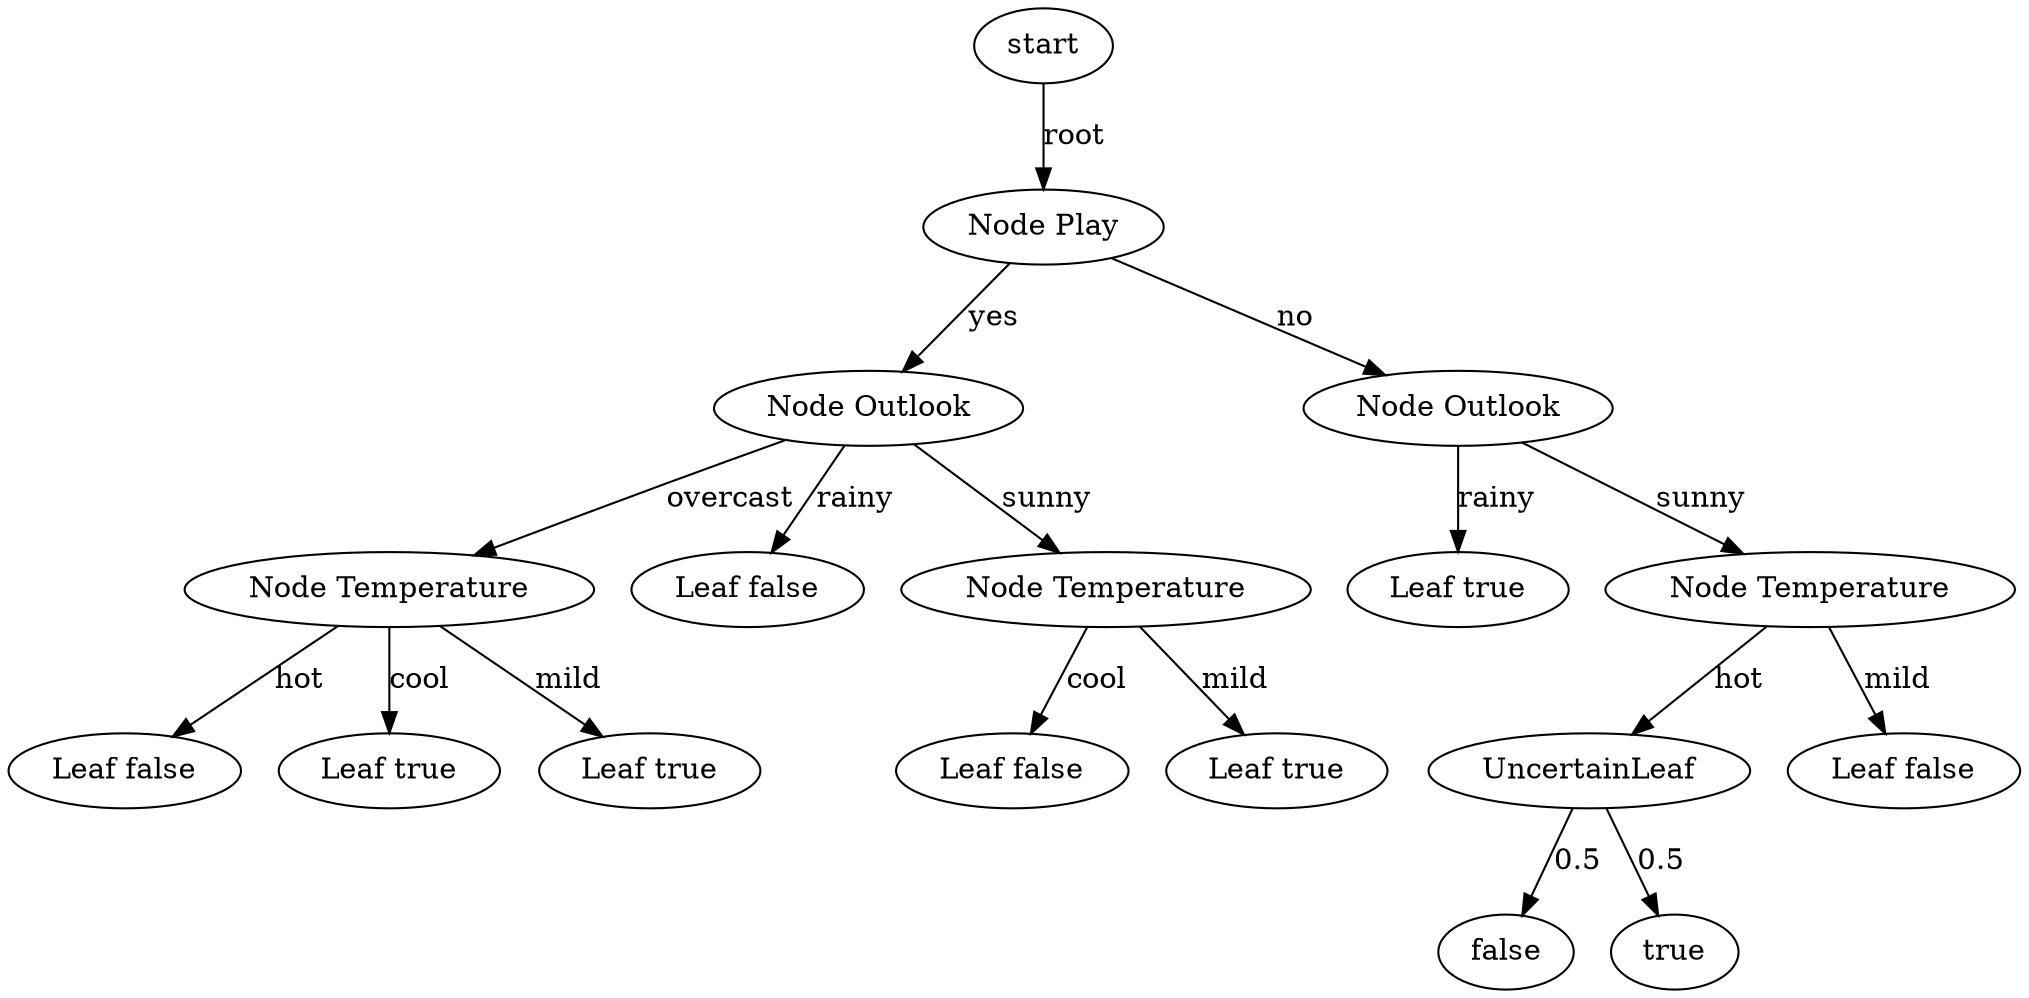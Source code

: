 digraph id3Tree{
	start -> 	startroot [label="root"];
	startroot [label="Node Play"];
	startroot -> 	startrootyes [label="yes"];
	startrootyes [label="Node Outlook"];
	startrootyes -> 	startrootyesovercast [label="overcast"];
	startrootyesovercast [label="Node Temperature"];
	startrootyesovercast -> 	startrootyesovercasthot[label="hot"];
	startrootyesovercasthot[label="Leaf false"];
	startrootyesovercast -> 	startrootyesovercastcool[label="cool"];
	startrootyesovercastcool[label="Leaf true"];
	startrootyesovercast -> 	startrootyesovercastmild[label="mild"];
	startrootyesovercastmild[label="Leaf true"];
	startrootyes -> 	startrootyesrainy[label="rainy"];
	startrootyesrainy[label="Leaf false"];
	startrootyes -> 	startrootyessunny [label="sunny"];
	startrootyessunny [label="Node Temperature"];
	startrootyessunny -> 	startrootyessunnycool[label="cool"];
	startrootyessunnycool[label="Leaf false"];
	startrootyessunny -> 	startrootyessunnymild[label="mild"];
	startrootyessunnymild[label="Leaf true"];
	startroot -> 	startrootno [label="no"];
	startrootno [label="Node Outlook"];
	startrootno -> 	startrootnorainy[label="rainy"];
	startrootnorainy[label="Leaf true"];
	startrootno -> 	startrootnosunny [label="sunny"];
	startrootnosunny [label="Node Temperature"];
	startrootnosunny -> 	startrootnosunnyhot[label=hot];
	startrootnosunnyhot[label="UncertainLeaf"];
	startrootnosunnyhot -> 	startrootnosunnyhotfalse [label=0.5];
	startrootnosunnyhotfalse [label="false"];
	startrootnosunnyhot -> 	startrootnosunnyhottrue [label=0.5];
	startrootnosunnyhottrue [label="true"];
	startrootnosunny -> 	startrootnosunnymild[label="mild"];
	startrootnosunnymild[label="Leaf false"];
}